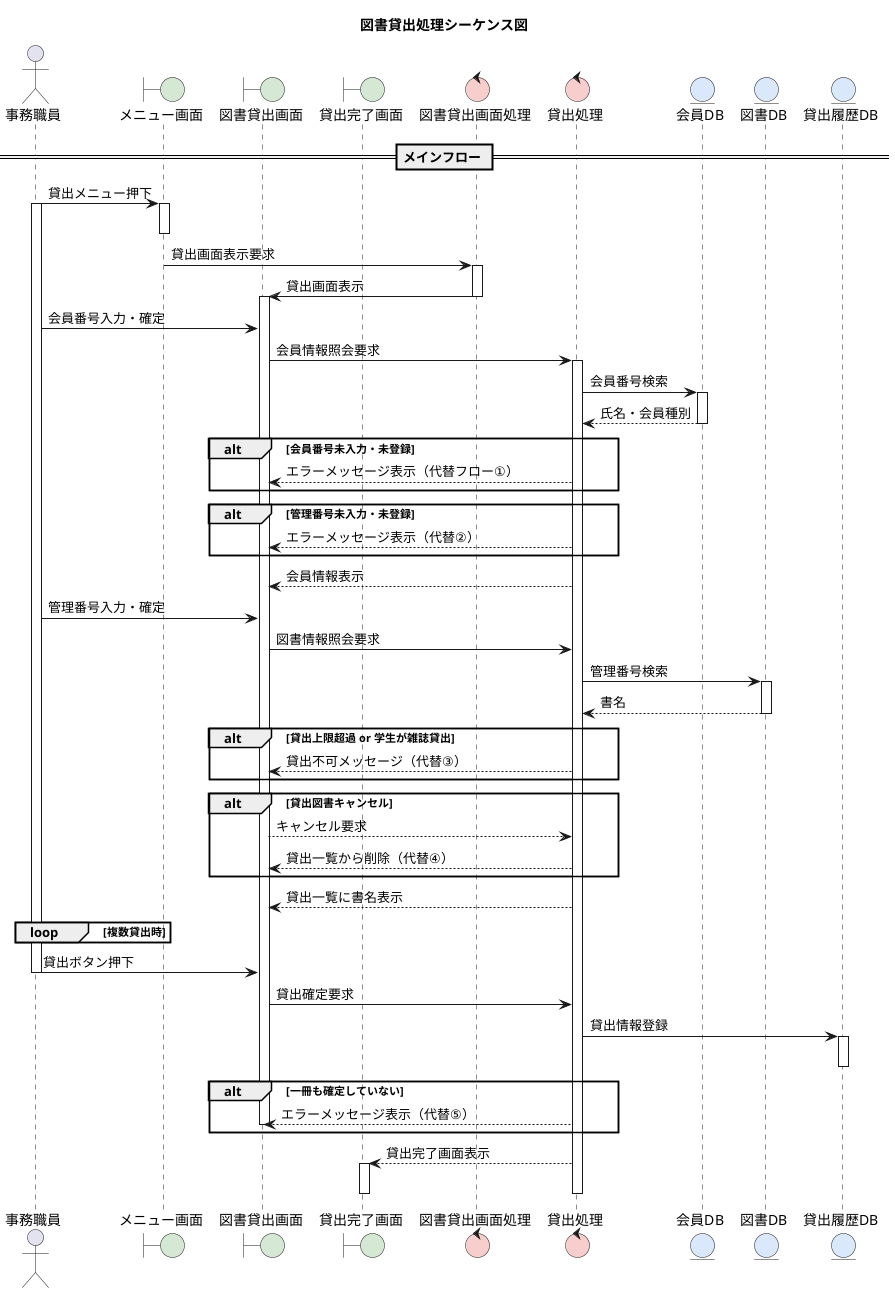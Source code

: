 @startuml

skinparam boundaryBackgroundColor #D5E8D4
skinparam controlBackgroundColor  #F8CECC
skinparam entityBackgroundColor   #DAE8FC

title 図書貸出処理シーケンス図
actor 事務職員
boundary メニュー画面
boundary 図書貸出画面
boundary 貸出完了画面
control 図書貸出画面処理
control 貸出処理
entity 会員DB
entity 図書DB
entity 貸出履歴DB

== メインフロー ==
事務職員 -> メニュー画面 : 貸出メニュー押下
activate 事務職員
activate メニュー画面
deactivate メニュー画面
メニュー画面 -> 図書貸出画面処理 : 貸出画面表示要求
activate 図書貸出画面処理
図書貸出画面処理 ->図書貸出画面: 貸出画面表示
deactivate 図書貸出画面処理
activate 図書貸出画面
事務職員 -> 図書貸出画面 : 会員番号入力・確定
図書貸出画面 -> 貸出処理 : 会員情報照会要求
activate 貸出処理
貸出処理 -> 会員DB : 会員番号検索
activate 会員DB
会員DB --> 貸出処理 : 氏名・会員種別
deactivate 会員DB
alt 会員番号未入力・未登録
  貸出処理 --> 図書貸出画面 : エラーメッセージ表示（代替フロー①）
end
alt 管理番号未入力・未登録
  貸出処理 --> 図書貸出画面 : エラーメッセージ表示（代替②）
end
貸出処理 --> 図書貸出画面 : 会員情報表示


事務職員 -> 図書貸出画面 : 管理番号入力・確定
図書貸出画面 -> 貸出処理 : 図書情報照会要求
貸出処理 -> 図書DB : 管理番号検索
activate 図書DB
図書DB --> 貸出処理 : 書名
deactivate 図書DB
alt 貸出上限超過 or 学生が雑誌貸出
  貸出処理 --> 図書貸出画面 : 貸出不可メッセージ（代替③）
end
alt 貸出図書キャンセル
  図書貸出画面 --> 貸出処理 : キャンセル要求
  貸出処理 --> 図書貸出画面 : 貸出一覧から削除（代替④）
end
貸出処理 --> 図書貸出画面 : 貸出一覧に書名表示


loop 複数貸出時
end
事務職員 -> 図書貸出画面 : 貸出ボタン押下
deactivate 事務職員
図書貸出画面 -> 貸出処理 : 貸出確定要求
貸出処理 -> 貸出履歴DB : 貸出情報登録
activate 貸出履歴DB
deactivate 貸出履歴DB
alt 一冊も確定していない
  貸出処理 --> 図書貸出画面 : エラーメッセージ表示（代替⑤）
  deactivate 図書貸出画面
end
貸出処理 --> 貸出完了画面 : 貸出完了画面表示
activate 貸出完了画面
deactivate 貸出完了画面
deactivate 貸出処理






@enduml
